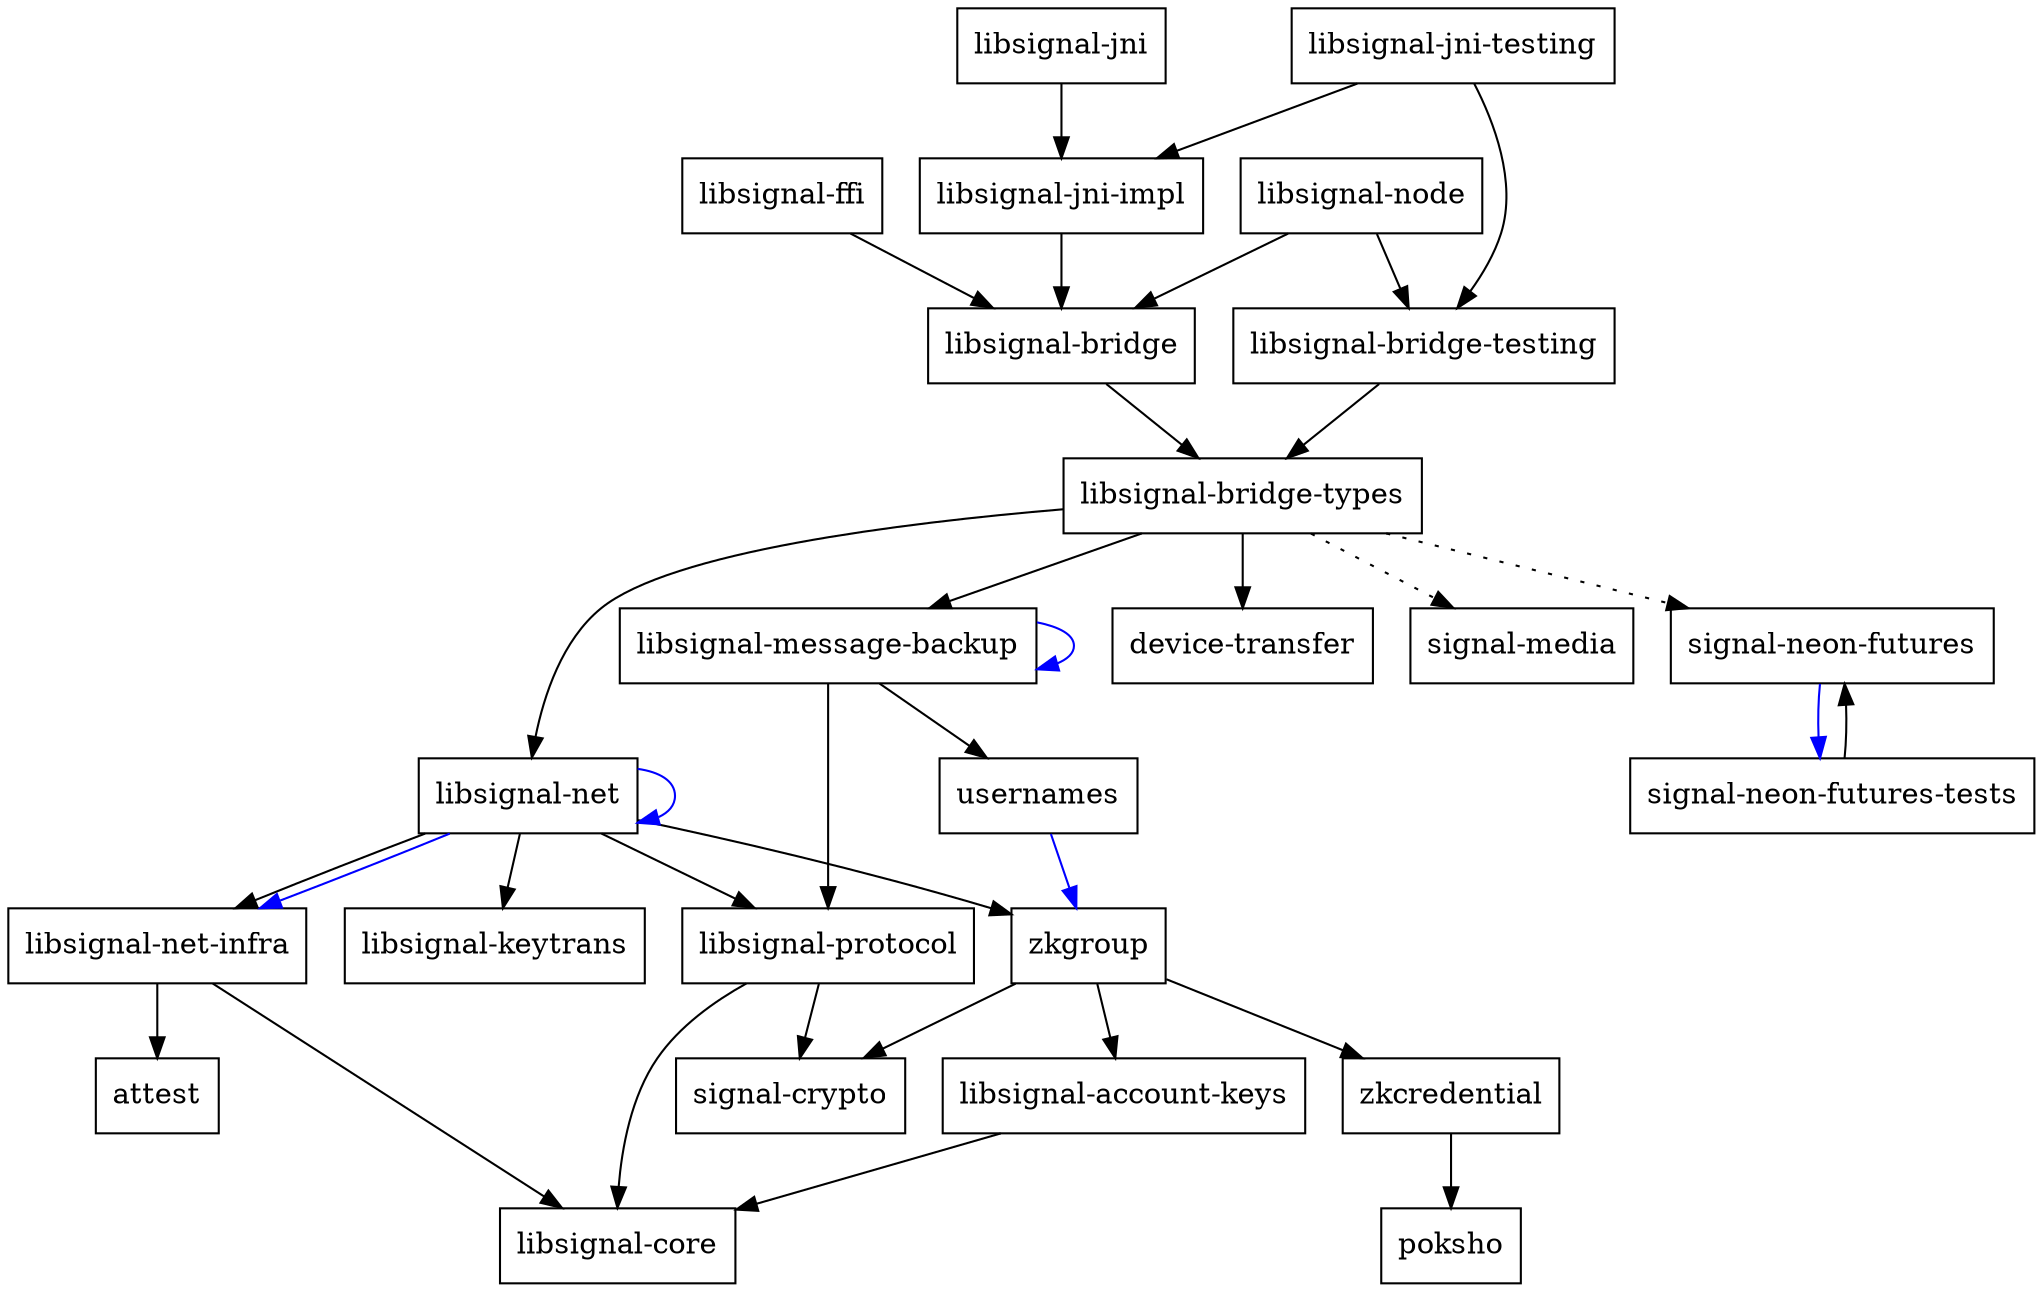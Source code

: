 digraph {
    0 [ label = "attest" shape = box]
    1 [ label = "signal-crypto" shape = box]
    2 [ label = "device-transfer" shape = box]
    3 [ label = "libsignal-keytrans" shape = box]
    4 [ label = "signal-media" shape = box]
    5 [ label = "libsignal-message-backup" shape = box]
    6 [ label = "libsignal-account-keys" shape = box]
    7 [ label = "libsignal-core" shape = box]
    8 [ label = "libsignal-protocol" shape = box]
    9 [ label = "usernames" shape = box]
    10 [ label = "poksho" shape = box]
    11 [ label = "zkgroup" shape = box]
    12 [ label = "zkcredential" shape = box]
    13 [ label = "libsignal-net" shape = box]
    14 [ label = "libsignal-net-infra" shape = box]
    15 [ label = "libsignal-ffi" shape = box]
    16 [ label = "libsignal-bridge" shape = box]
    17 [ label = "libsignal-bridge-types" shape = box]
    18 [ label = "signal-neon-futures" shape = box]
    19 [ label = "signal-neon-futures-tests" shape = box]
    20 [ label = "libsignal-bridge-testing" shape = box]
    21 [ label = "libsignal-jni" shape = box]
    22 [ label = "libsignal-jni-impl" shape = box]
    23 [ label = "libsignal-jni-testing" shape = box]
    24 [ label = "libsignal-node" shape = box]
    5 -> 5 [ color = blue]
    5 -> 8 [ ]
    5 -> 9 [ ]
    6 -> 7 [ ]
    8 -> 7 [ ]
    8 -> 1 [ ]
    9 -> 11 [ color = blue]
    11 -> 6 [ ]
    11 -> 1 [ ]
    11 -> 12 [ ]
    12 -> 10 [ ]
    13 -> 3 [ ]
    13 -> 13 [ color = blue]
    13 -> 14 [ ]
    13 -> 14 [ color = blue]
    13 -> 8 [ ]
    13 -> 11 [ ]
    14 -> 0 [ ]
    14 -> 7 [ ]
    15 -> 16 [ ]
    16 -> 17 [ ]
    17 -> 2 [ ]
    17 -> 5 [ ]
    17 -> 13 [ ]
    17 -> 4 [ style = dotted]
    17 -> 18 [ style = dotted]
    18 -> 19 [ color = blue]
    19 -> 18 [ ]
    20 -> 17 [ ]
    21 -> 22 [ ]
    22 -> 16 [ ]
    23 -> 20 [ ]
    23 -> 22 [ ]
    24 -> 16 [ ]
    24 -> 20 [ ]
}

